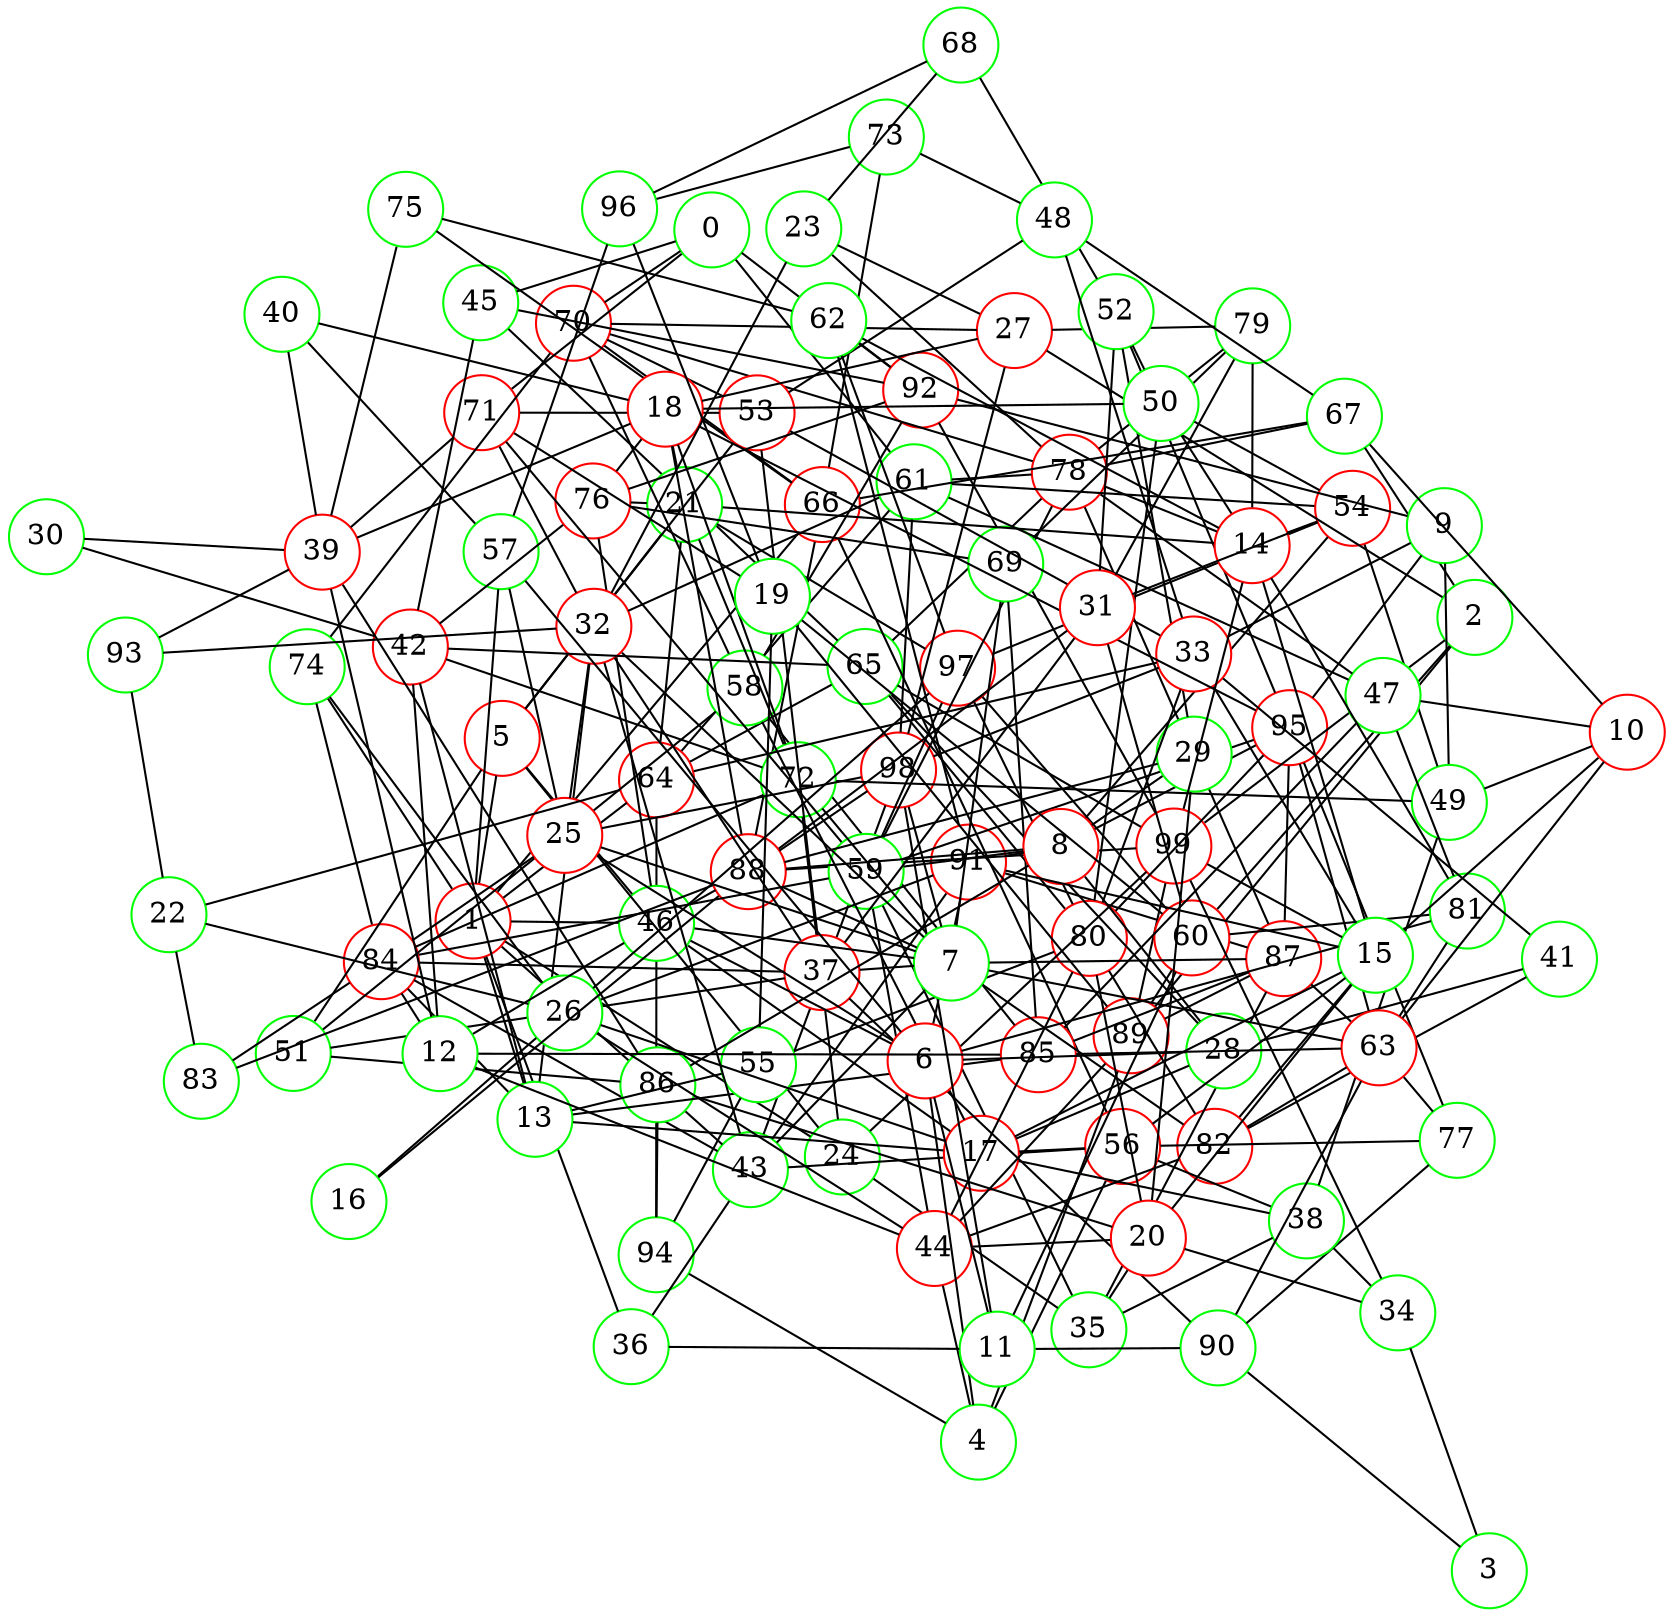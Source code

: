 graph {
graph ["layout"="fdp"]
node ["style"="filled","fillcolor"="white","fixedsize"="true","shape"="circle"]
"0" ["color"="green"]
"70" ["color"="red"]
"74" ["color"="green"]
"84" ["color"="red"]
"78" ["color"="red"]
"87" ["color"="red"]
"89" ["color"="red"]
"99" ["color"="red"]
"91" ["color"="red"]
"95" ["color"="red"]
"79" ["color"="green"]
"71" ["color"="red"]
"92" ["color"="red"]
"45" ["color"="green"]
"65" ["color"="green"]
"80" ["color"="red"]
"97" ["color"="red"]
"82" ["color"="red"]
"61" ["color"="green"]
"64" ["color"="red"]
"94" ["color"="green"]
"98" ["color"="red"]
"1" ["color"="red"]
"66" ["color"="red"]
"67" ["color"="green"]
"88" ["color"="red"]
"73" ["color"="green"]
"96" ["color"="green"]
"75" ["color"="green"]
"36" ["color"="green"]
"43" ["color"="green"]
"56" ["color"="red"]
"77" ["color"="green"]
"90" ["color"="green"]
"5" ["color"="red"]
"51" ["color"="green"]
"86" ["color"="green"]
"58" ["color"="green"]
"85" ["color"="red"]
"21" ["color"="green"]
"72" ["color"="green"]
"76" ["color"="red"]
"53" ["color"="red"]
"24" ["color"="green"]
"35" ["color"="green"]
"38" ["color"="green"]
"49" ["color"="green"]
"54" ["color"="red"]
"59" ["color"="green"]
"46" ["color"="green"]
"57" ["color"="green"]
"13" ["color"="green"]
"32" ["color"="red"]
"37" ["color"="red"]
"93" ["color"="green"]
"17" ["color"="red"]
"26" ["color"="green"]
"44" ["color"="red"]
"28" ["color"="green"]
"41" ["color"="green"]
"55" ["color"="green"]
"42" ["color"="red"]
"2" ["color"="green"]
"27" ["color"="red"]
"60" ["color"="red"]
"81" ["color"="green"]
"3" ["color"="green"]
"34" ["color"="green"]
"4" ["color"="green"]
"6" ["color"="red"]
"25" ["color"="red"]
"11" ["color"="green"]
"7" ["color"="green"]
"69" ["color"="green"]
"63" ["color"="red"]
"8" ["color"="red"]
"29" ["color"="green"]
"52" ["color"="green"]
"68" ["color"="green"]
"9" ["color"="green"]
"33" ["color"="red"]
"48" ["color"="green"]
"10" ["color"="red"]
"15" ["color"="green"]
"20" ["color"="red"]
"47" ["color"="green"]
"12" ["color"="green"]
"39" ["color"="red"]
"40" ["color"="green"]
"14" ["color"="red"]
"50" ["color"="green"]
"62" ["color"="green"]
"16" ["color"="green"]
"18" ["color"="red"]
"19" ["color"="green"]
"22" ["color"="green"]
"83" ["color"="green"]
"23" ["color"="green"]
"30" ["color"="green"]
"31" ["color"="red"]
"0" -- "70"
"0" -- "71"
"0" -- "92"
"0" -- "45"
"0" -- "61"
"70" -- "74"
"70" -- "78"
"74" -- "84"
"78" -- "87"
"78" -- "79"
"87" -- "89"
"87" -- "91"
"87" -- "95"
"89" -- "99"
"92" -- "99"
"45" -- "65"
"45" -- "92"
"65" -- "80"
"65" -- "99"
"65" -- "78"
"80" -- "97"
"80" -- "82"
"80" -- "95"
"61" -- "64"
"61" -- "98"
"61" -- "78"
"64" -- "65"
"64" -- "94"
"1" -- "64"
"1" -- "66"
"1" -- "36"
"1" -- "5"
"1" -- "24"
"1" -- "57"
"1" -- "74"
"1" -- "43"
"1" -- "13"
"1" -- "46"
"66" -- "67"
"66" -- "70"
"66" -- "88"
"66" -- "73"
"66" -- "75"
"67" -- "78"
"88" -- "98"
"88" -- "99"
"73" -- "96"
"36" -- "43"
"43" -- "98"
"43" -- "84"
"43" -- "56"
"43" -- "91"
"56" -- "66"
"56" -- "77"
"77" -- "90"
"77" -- "95"
"5" -- "51"
"5" -- "21"
"5" -- "53"
"5" -- "24"
"5" -- "46"
"51" -- "86"
"51" -- "58"
"86" -- "94"
"58" -- "85"
"58" -- "70"
"58" -- "92"
"85" -- "87"
"21" -- "64"
"21" -- "97"
"21" -- "72"
"21" -- "76"
"72" -- "84"
"76" -- "92"
"53" -- "70"
"53" -- "71"
"24" -- "35"
"24" -- "99"
"24" -- "72"
"35" -- "38"
"35" -- "87"
"35" -- "59"
"38" -- "49"
"38" -- "56"
"49" -- "54"
"49" -- "72"
"54" -- "97"
"54" -- "61"
"59" -- "97"
"59" -- "84"
"59" -- "71"
"59" -- "78"
"59" -- "95"
"46" -- "88"
"46" -- "76"
"57" -- "96"
"13" -- "32"
"13" -- "17"
"13" -- "84"
"13" -- "85"
"13" -- "55"
"13" -- "42"
"32" -- "37"
"32" -- "71"
"32" -- "43"
"32" -- "61"
"32" -- "93"
"37" -- "51"
"37" -- "84"
"37" -- "53"
"37" -- "90"
"17" -- "38"
"17" -- "56"
"17" -- "26"
"17" -- "58"
"17" -- "28"
"17" -- "46"
"26" -- "97"
"26" -- "74"
"26" -- "91"
"26" -- "44"
"44" -- "80"
"44" -- "82"
"44" -- "89"
"44" -- "59"
"28" -- "65"
"28" -- "41"
"41" -- "82"
"55" -- "80"
"55" -- "94"
"42" -- "65"
"42" -- "72"
"42" -- "76"
"42" -- "45"
"2" -- "67"
"2" -- "99"
"2" -- "89"
"2" -- "27"
"2" -- "60"
"27" -- "98"
"27" -- "70"
"27" -- "79"
"60" -- "81"
"60" -- "97"
"60" -- "89"
"3" -- "34"
"3" -- "90"
"34" -- "99"
"34" -- "38"
"4" -- "6"
"4" -- "56"
"4" -- "89"
"4" -- "44"
"4" -- "94"
"6" -- "81"
"6" -- "25"
"6" -- "57"
"6" -- "11"
"6" -- "91"
"6" -- "28"
"6" -- "46"
"25" -- "32"
"25" -- "98"
"25" -- "84"
"25" -- "57"
"11" -- "98"
"11" -- "36"
"11" -- "90"
"11" -- "60"
"7" -- "32"
"7" -- "82"
"7" -- "98"
"7" -- "37"
"7" -- "69"
"7" -- "87"
"7" -- "72"
"7" -- "88"
"7" -- "25"
"7" -- "43"
"7" -- "46"
"7" -- "63"
"69" -- "85"
"69" -- "76"
"69" -- "79"
"63" -- "81"
"63" -- "82"
"63" -- "85"
"63" -- "87"
"63" -- "90"
"63" -- "77"
"63" -- "95"
"8" -- "54"
"8" -- "86"
"8" -- "88"
"8" -- "59"
"8" -- "91"
"8" -- "28"
"8" -- "29"
"8" -- "95"
"29" -- "52"
"29" -- "88"
"52" -- "68"
"52" -- "95"
"68" -- "96"
"9" -- "33"
"9" -- "49"
"9" -- "92"
"9" -- "95"
"33" -- "48"
"33" -- "64"
"33" -- "80"
"33" -- "98"
"33" -- "53"
"33" -- "41"
"48" -- "67"
"48" -- "53"
"48" -- "73"
"10" -- "49"
"10" -- "67"
"10" -- "15"
"10" -- "47"
"10" -- "63"
"15" -- "17"
"15" -- "33"
"15" -- "82"
"15" -- "99"
"15" -- "20"
"15" -- "56"
"15" -- "91"
"20" -- "80"
"20" -- "34"
"20" -- "35"
"20" -- "86"
"20" -- "44"
"20" -- "29"
"47" -- "81"
"47" -- "85"
"47" -- "61"
"47" -- "78"
"12" -- "84"
"12" -- "85"
"12" -- "39"
"12" -- "42"
"12" -- "44"
"12" -- "46"
"39" -- "86"
"39" -- "71"
"39" -- "40"
"39" -- "75"
"39" -- "93"
"40" -- "57"
"14" -- "81"
"14" -- "50"
"14" -- "99"
"14" -- "21"
"14" -- "54"
"14" -- "62"
"14" -- "78"
"14" -- "15"
"14" -- "79"
"50" -- "80"
"50" -- "52"
"50" -- "54"
"62" -- "97"
"62" -- "75"
"62" -- "91"
"62" -- "92"
"16" -- "88"
"16" -- "26"
"18" -- "50"
"18" -- "21"
"18" -- "39"
"18" -- "40"
"18" -- "72"
"18" -- "88"
"18" -- "27"
"18" -- "76"
"18" -- "95"
"19" -- "96"
"19" -- "55"
"19" -- "71"
"19" -- "89"
"19" -- "60"
"22" -- "64"
"22" -- "83"
"22" -- "26"
"22" -- "93"
"83" -- "84"
"83" -- "88"
"23" -- "32"
"23" -- "68"
"23" -- "27"
"23" -- "78"
"30" -- "39"
"30" -- "42"
"31" -- "52"
"31" -- "37"
"31" -- "54"
"31" -- "88"
"31" -- "60"
"31" -- "79"
}